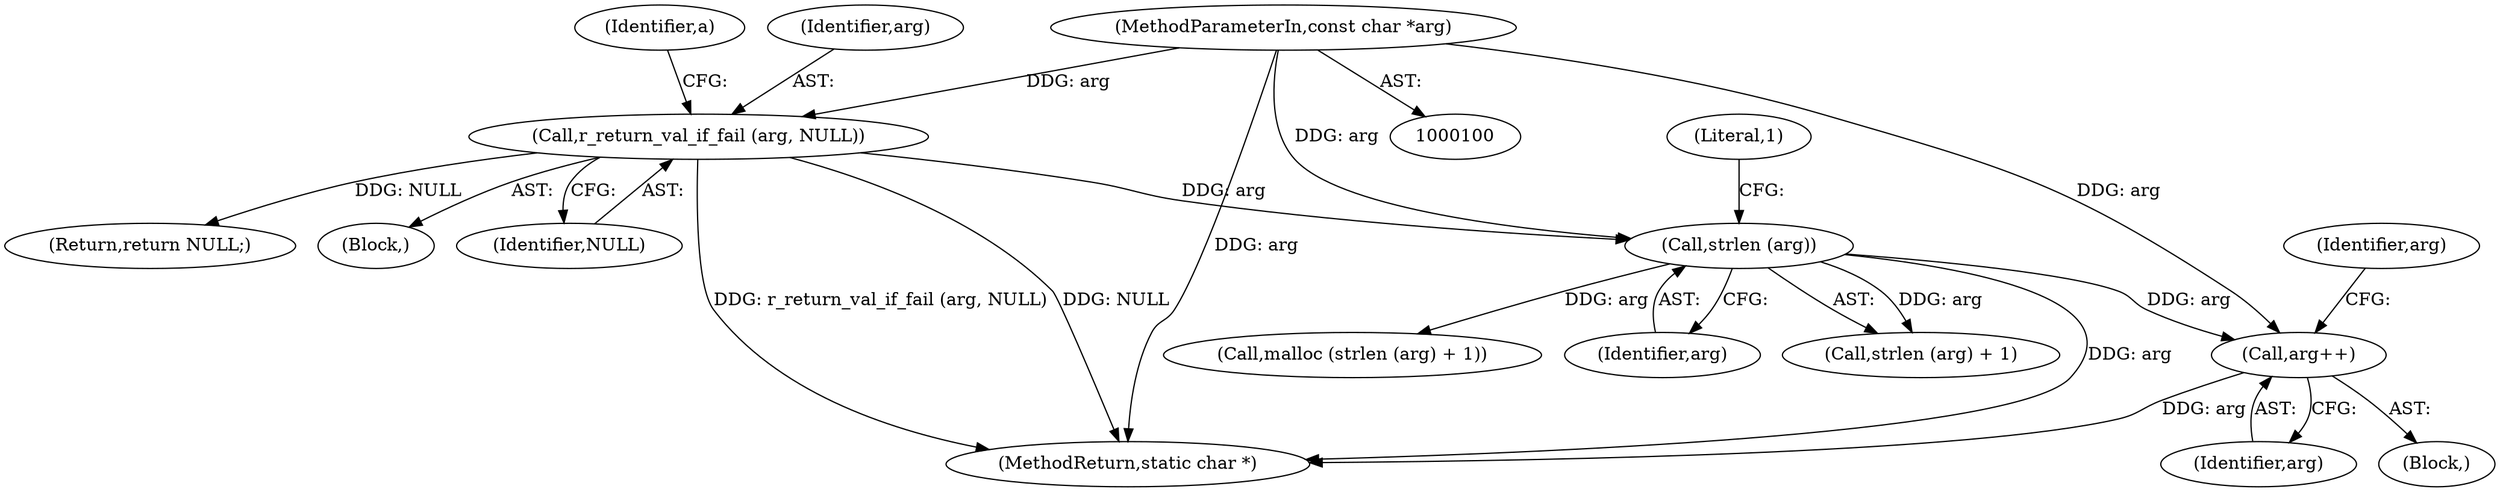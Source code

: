 digraph "0_radare2_5411543a310a470b1257fb93273cdd6e8dfcb3af_0@pointer" {
"1000150" [label="(Call,arg++)"];
"1000111" [label="(Call,strlen (arg))"];
"1000103" [label="(Call,r_return_val_if_fail (arg, NULL))"];
"1000101" [label="(MethodParameterIn,const char *arg)"];
"1000118" [label="(Return,return NULL;)"];
"1000104" [label="(Identifier,arg)"];
"1000126" [label="(Identifier,arg)"];
"1000111" [label="(Call,strlen (arg))"];
"1000109" [label="(Call,malloc (strlen (arg) + 1))"];
"1000127" [label="(Block,)"];
"1000110" [label="(Call,strlen (arg) + 1)"];
"1000150" [label="(Call,arg++)"];
"1000112" [label="(Identifier,arg)"];
"1000113" [label="(Literal,1)"];
"1000103" [label="(Call,r_return_val_if_fail (arg, NULL))"];
"1000158" [label="(MethodReturn,static char *)"];
"1000105" [label="(Identifier,NULL)"];
"1000151" [label="(Identifier,arg)"];
"1000101" [label="(MethodParameterIn,const char *arg)"];
"1000102" [label="(Block,)"];
"1000108" [label="(Identifier,a)"];
"1000150" -> "1000127"  [label="AST: "];
"1000150" -> "1000151"  [label="CFG: "];
"1000151" -> "1000150"  [label="AST: "];
"1000126" -> "1000150"  [label="CFG: "];
"1000150" -> "1000158"  [label="DDG: arg"];
"1000111" -> "1000150"  [label="DDG: arg"];
"1000101" -> "1000150"  [label="DDG: arg"];
"1000111" -> "1000110"  [label="AST: "];
"1000111" -> "1000112"  [label="CFG: "];
"1000112" -> "1000111"  [label="AST: "];
"1000113" -> "1000111"  [label="CFG: "];
"1000111" -> "1000158"  [label="DDG: arg"];
"1000111" -> "1000109"  [label="DDG: arg"];
"1000111" -> "1000110"  [label="DDG: arg"];
"1000103" -> "1000111"  [label="DDG: arg"];
"1000101" -> "1000111"  [label="DDG: arg"];
"1000103" -> "1000102"  [label="AST: "];
"1000103" -> "1000105"  [label="CFG: "];
"1000104" -> "1000103"  [label="AST: "];
"1000105" -> "1000103"  [label="AST: "];
"1000108" -> "1000103"  [label="CFG: "];
"1000103" -> "1000158"  [label="DDG: NULL"];
"1000103" -> "1000158"  [label="DDG: r_return_val_if_fail (arg, NULL)"];
"1000101" -> "1000103"  [label="DDG: arg"];
"1000103" -> "1000118"  [label="DDG: NULL"];
"1000101" -> "1000100"  [label="AST: "];
"1000101" -> "1000158"  [label="DDG: arg"];
}
